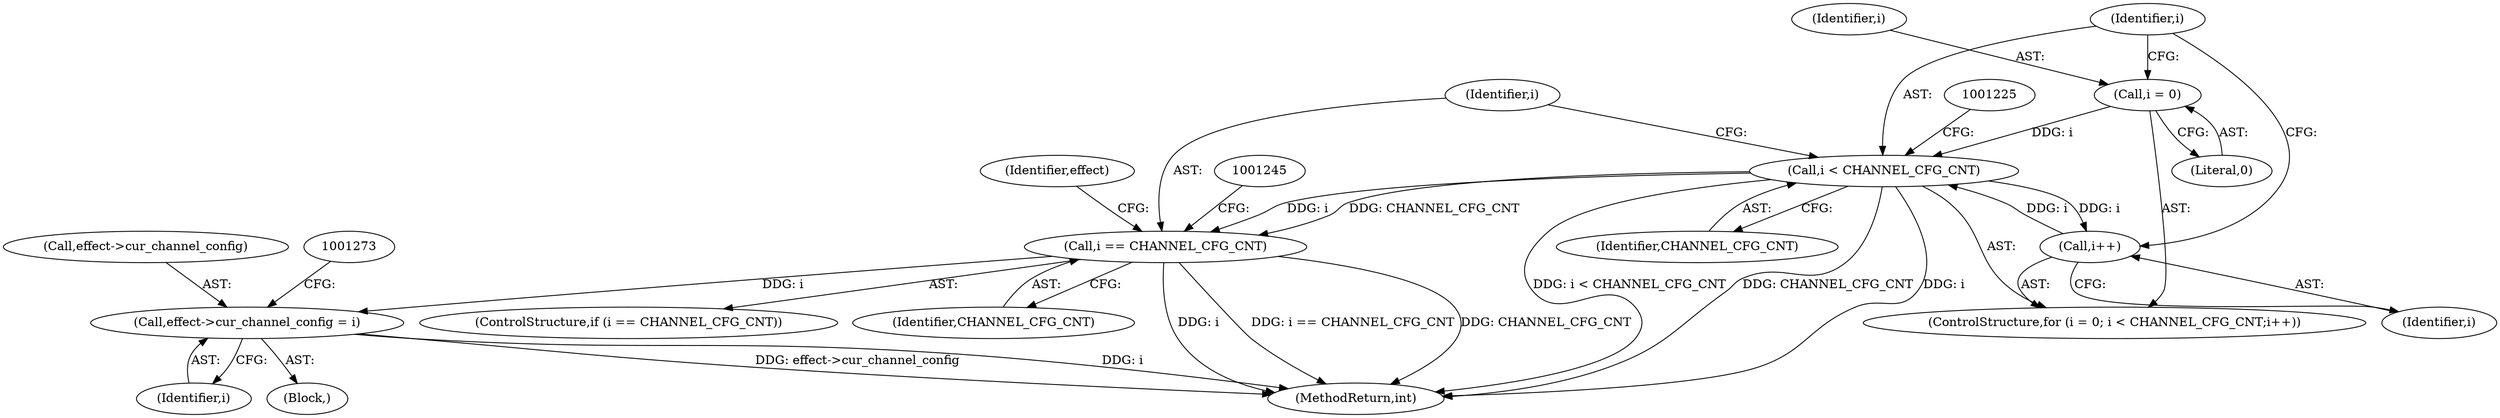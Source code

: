 digraph "0_Android_aeea52da00d210587fb3ed895de3d5f2e0264c88_9@pointer" {
"1001265" [label="(Call,effect->cur_channel_config = i)"];
"1001238" [label="(Call,i == CHANNEL_CFG_CNT)"];
"1001214" [label="(Call,i < CHANNEL_CFG_CNT)"];
"1001217" [label="(Call,i++)"];
"1001211" [label="(Call,i = 0)"];
"1001265" [label="(Call,effect->cur_channel_config = i)"];
"1001239" [label="(Identifier,i)"];
"1001237" [label="(ControlStructure,if (i == CHANNEL_CFG_CNT))"];
"1001213" [label="(Literal,0)"];
"1001238" [label="(Call,i == CHANNEL_CFG_CNT)"];
"1001269" [label="(Identifier,i)"];
"1001264" [label="(Block,)"];
"1001210" [label="(ControlStructure,for (i = 0; i < CHANNEL_CFG_CNT;i++))"];
"1001266" [label="(Call,effect->cur_channel_config)"];
"1001217" [label="(Call,i++)"];
"1001215" [label="(Identifier,i)"];
"1001240" [label="(Identifier,CHANNEL_CFG_CNT)"];
"1001295" [label="(MethodReturn,int)"];
"1001214" [label="(Call,i < CHANNEL_CFG_CNT)"];
"1001267" [label="(Identifier,effect)"];
"1001218" [label="(Identifier,i)"];
"1001212" [label="(Identifier,i)"];
"1001216" [label="(Identifier,CHANNEL_CFG_CNT)"];
"1001211" [label="(Call,i = 0)"];
"1001265" -> "1001264"  [label="AST: "];
"1001265" -> "1001269"  [label="CFG: "];
"1001266" -> "1001265"  [label="AST: "];
"1001269" -> "1001265"  [label="AST: "];
"1001273" -> "1001265"  [label="CFG: "];
"1001265" -> "1001295"  [label="DDG: effect->cur_channel_config"];
"1001265" -> "1001295"  [label="DDG: i"];
"1001238" -> "1001265"  [label="DDG: i"];
"1001238" -> "1001237"  [label="AST: "];
"1001238" -> "1001240"  [label="CFG: "];
"1001239" -> "1001238"  [label="AST: "];
"1001240" -> "1001238"  [label="AST: "];
"1001245" -> "1001238"  [label="CFG: "];
"1001267" -> "1001238"  [label="CFG: "];
"1001238" -> "1001295"  [label="DDG: i"];
"1001238" -> "1001295"  [label="DDG: i == CHANNEL_CFG_CNT"];
"1001238" -> "1001295"  [label="DDG: CHANNEL_CFG_CNT"];
"1001214" -> "1001238"  [label="DDG: i"];
"1001214" -> "1001238"  [label="DDG: CHANNEL_CFG_CNT"];
"1001214" -> "1001210"  [label="AST: "];
"1001214" -> "1001216"  [label="CFG: "];
"1001215" -> "1001214"  [label="AST: "];
"1001216" -> "1001214"  [label="AST: "];
"1001225" -> "1001214"  [label="CFG: "];
"1001239" -> "1001214"  [label="CFG: "];
"1001214" -> "1001295"  [label="DDG: i"];
"1001214" -> "1001295"  [label="DDG: i < CHANNEL_CFG_CNT"];
"1001214" -> "1001295"  [label="DDG: CHANNEL_CFG_CNT"];
"1001217" -> "1001214"  [label="DDG: i"];
"1001211" -> "1001214"  [label="DDG: i"];
"1001214" -> "1001217"  [label="DDG: i"];
"1001217" -> "1001210"  [label="AST: "];
"1001217" -> "1001218"  [label="CFG: "];
"1001218" -> "1001217"  [label="AST: "];
"1001215" -> "1001217"  [label="CFG: "];
"1001211" -> "1001210"  [label="AST: "];
"1001211" -> "1001213"  [label="CFG: "];
"1001212" -> "1001211"  [label="AST: "];
"1001213" -> "1001211"  [label="AST: "];
"1001215" -> "1001211"  [label="CFG: "];
}
